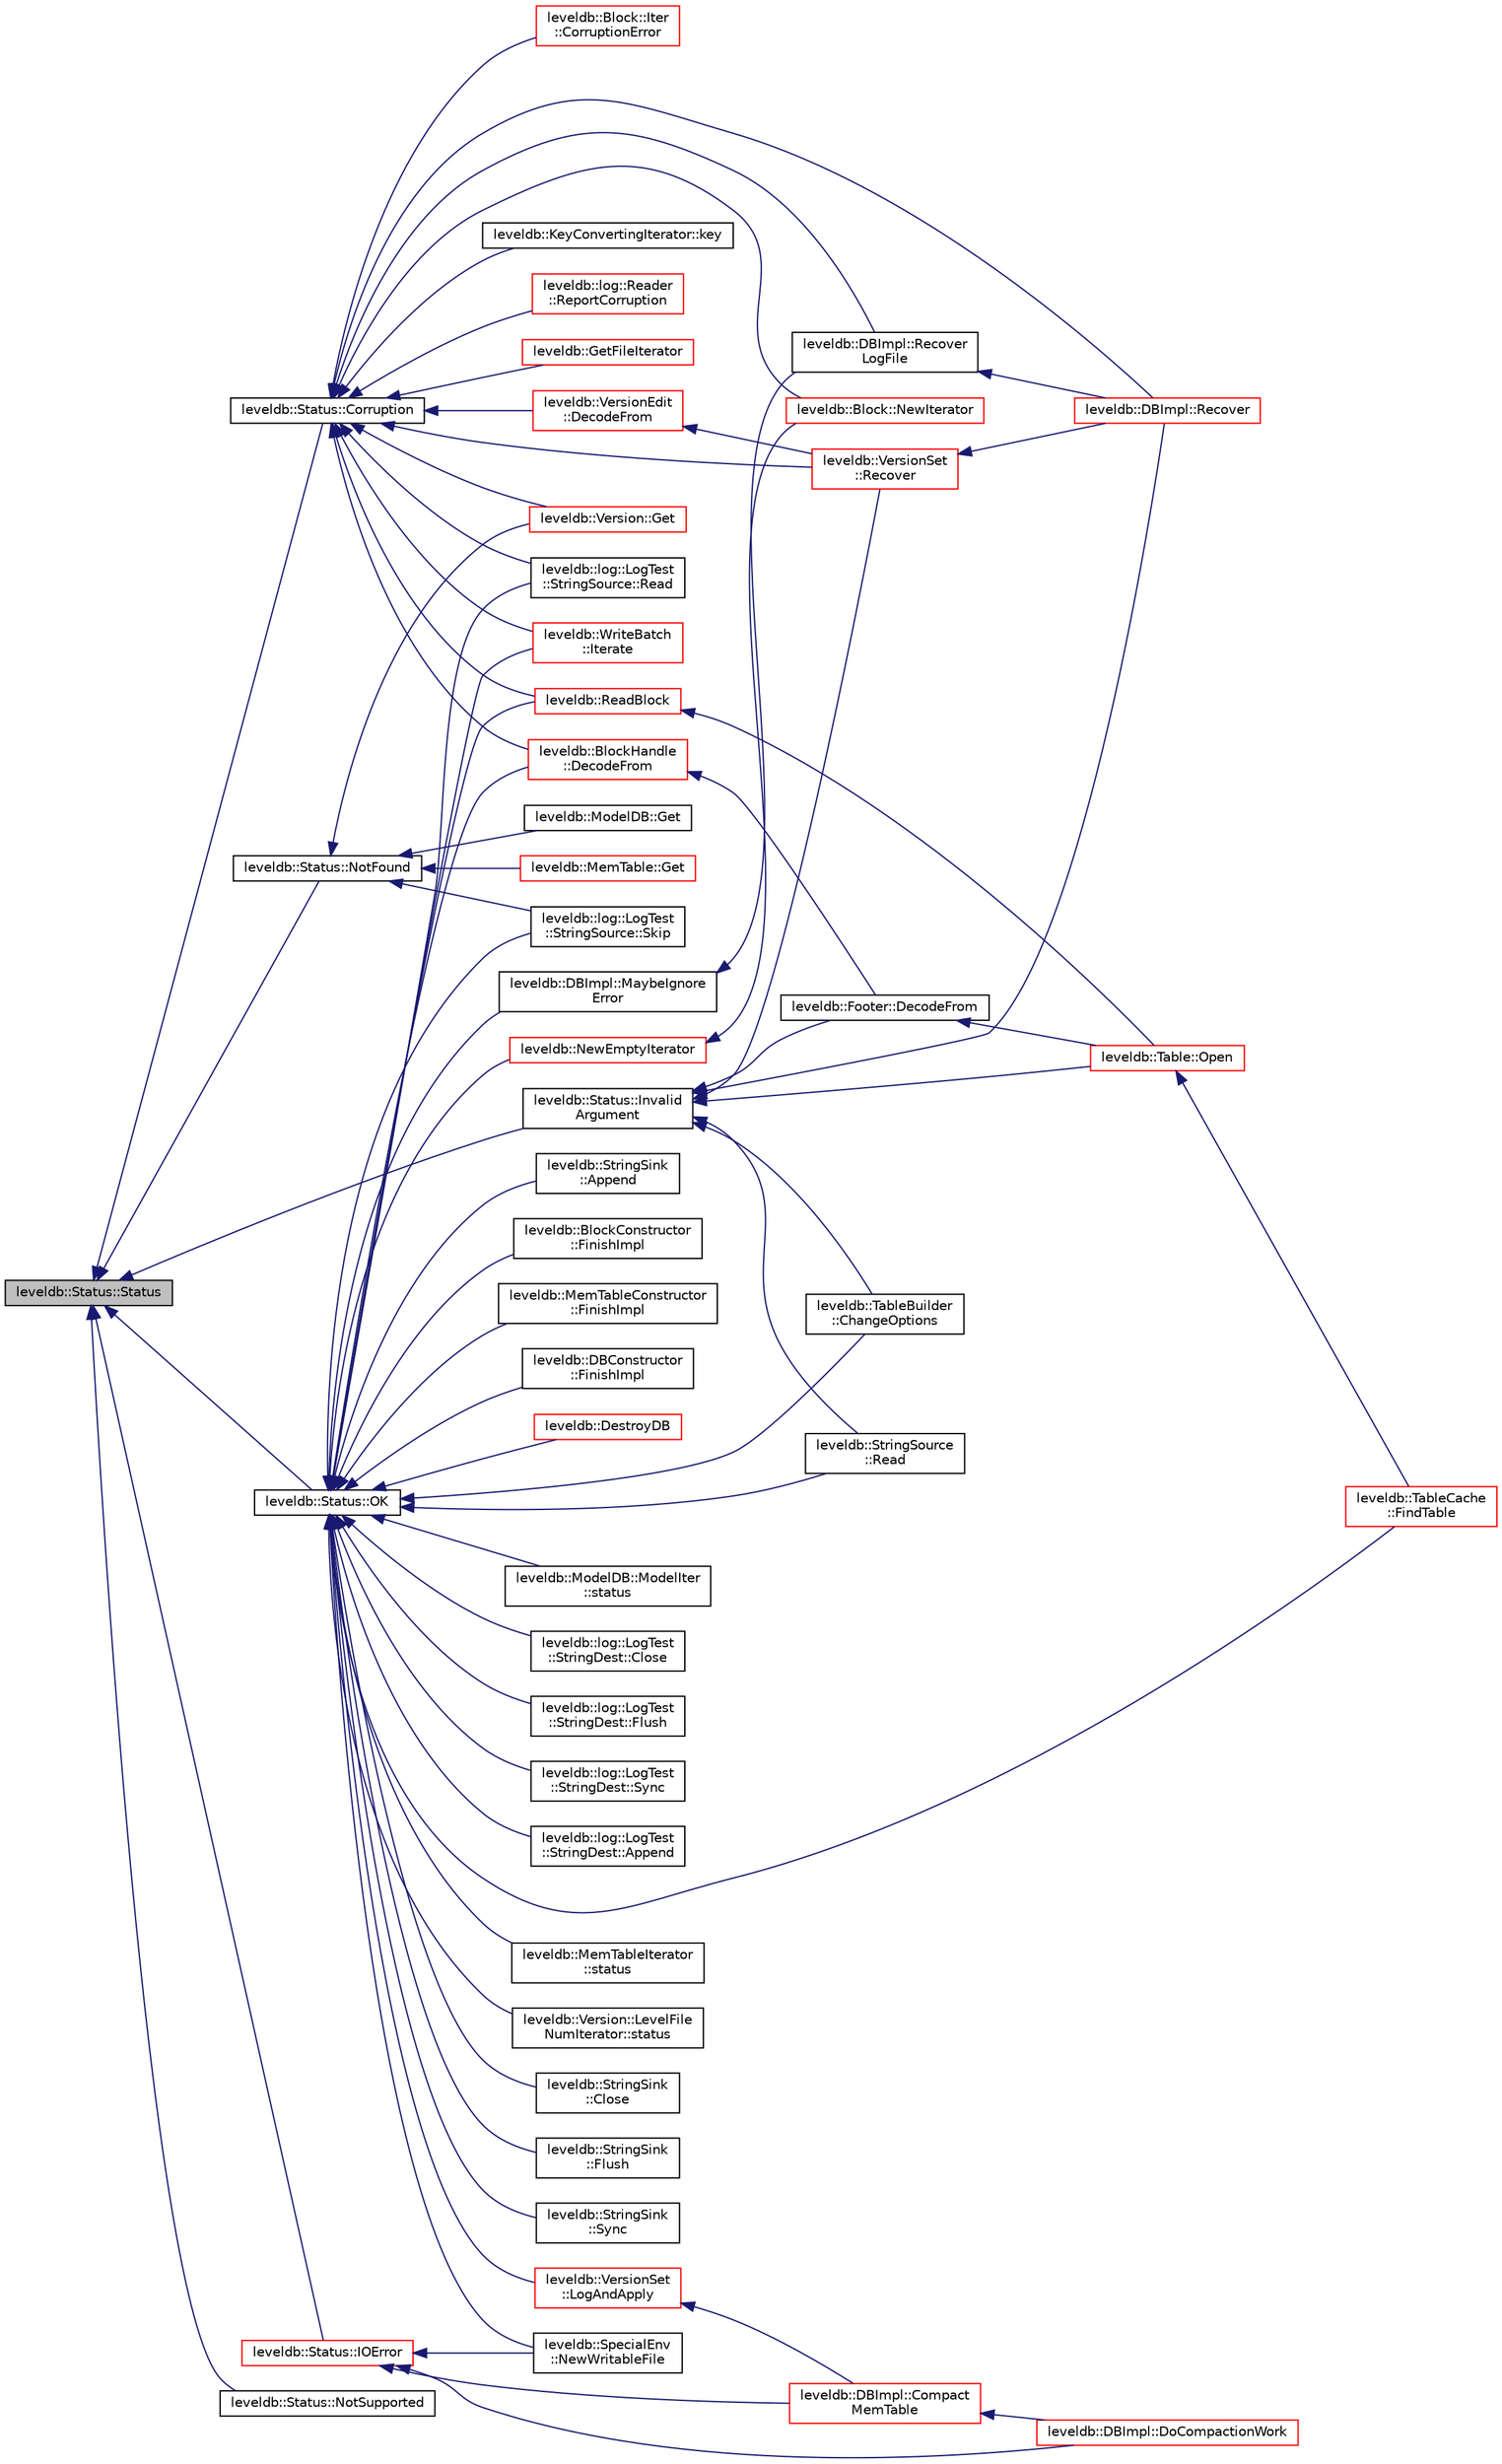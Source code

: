 digraph "leveldb::Status::Status"
{
  edge [fontname="Helvetica",fontsize="10",labelfontname="Helvetica",labelfontsize="10"];
  node [fontname="Helvetica",fontsize="10",shape=record];
  rankdir="LR";
  Node1 [label="leveldb::Status::Status",height=0.2,width=0.4,color="black", fillcolor="grey75", style="filled" fontcolor="black"];
  Node1 -> Node2 [dir="back",color="midnightblue",fontsize="10",style="solid",fontname="Helvetica"];
  Node2 [label="leveldb::Status::OK",height=0.2,width=0.4,color="black", fillcolor="white", style="filled",URL="$classleveldb_1_1_status.html#a8e3720d233281c874a53c17e081f51b3"];
  Node2 -> Node3 [dir="back",color="midnightblue",fontsize="10",style="solid",fontname="Helvetica"];
  Node3 [label="leveldb::DBImpl::MaybeIgnore\lError",height=0.2,width=0.4,color="black", fillcolor="white", style="filled",URL="$classleveldb_1_1_d_b_impl.html#ac957f408efe2e4a110ef3e45760bd5bf"];
  Node3 -> Node4 [dir="back",color="midnightblue",fontsize="10",style="solid",fontname="Helvetica"];
  Node4 [label="leveldb::DBImpl::Recover\lLogFile",height=0.2,width=0.4,color="black", fillcolor="white", style="filled",URL="$classleveldb_1_1_d_b_impl.html#ac9e2ce8c5013d78ba19e8417f94fdad8"];
  Node4 -> Node5 [dir="back",color="midnightblue",fontsize="10",style="solid",fontname="Helvetica"];
  Node5 [label="leveldb::DBImpl::Recover",height=0.2,width=0.4,color="red", fillcolor="white", style="filled",URL="$classleveldb_1_1_d_b_impl.html#aa9a573026c03e8485471f583316943b0"];
  Node2 -> Node6 [dir="back",color="midnightblue",fontsize="10",style="solid",fontname="Helvetica"];
  Node6 [label="leveldb::DestroyDB",height=0.2,width=0.4,color="red", fillcolor="white", style="filled",URL="$namespaceleveldb.html#a5b0819d4d4adc2147b5e91a5553fd7dc"];
  Node2 -> Node7 [dir="back",color="midnightblue",fontsize="10",style="solid",fontname="Helvetica"];
  Node7 [label="leveldb::SpecialEnv\l::NewWritableFile",height=0.2,width=0.4,color="black", fillcolor="white", style="filled",URL="$classleveldb_1_1_special_env.html#a2a8b88051ccc5f957321d47af0dae5ed"];
  Node2 -> Node8 [dir="back",color="midnightblue",fontsize="10",style="solid",fontname="Helvetica"];
  Node8 [label="leveldb::ModelDB::ModelIter\l::status",height=0.2,width=0.4,color="black", fillcolor="white", style="filled",URL="$classleveldb_1_1_model_d_b_1_1_model_iter.html#a4798d61aefbd89c93ca7ac753b695a11"];
  Node2 -> Node9 [dir="back",color="midnightblue",fontsize="10",style="solid",fontname="Helvetica"];
  Node9 [label="leveldb::log::LogTest\l::StringDest::Close",height=0.2,width=0.4,color="black", fillcolor="white", style="filled",URL="$classleveldb_1_1log_1_1_log_test_1_1_string_dest.html#a38df1bcf8935024e4f285a58659b2718"];
  Node2 -> Node10 [dir="back",color="midnightblue",fontsize="10",style="solid",fontname="Helvetica"];
  Node10 [label="leveldb::log::LogTest\l::StringDest::Flush",height=0.2,width=0.4,color="black", fillcolor="white", style="filled",URL="$classleveldb_1_1log_1_1_log_test_1_1_string_dest.html#a697cde4f8abd492d7a00fc44254af051"];
  Node2 -> Node11 [dir="back",color="midnightblue",fontsize="10",style="solid",fontname="Helvetica"];
  Node11 [label="leveldb::log::LogTest\l::StringDest::Sync",height=0.2,width=0.4,color="black", fillcolor="white", style="filled",URL="$classleveldb_1_1log_1_1_log_test_1_1_string_dest.html#a62d1a49e6d80f723dc28e8dca944b39a"];
  Node2 -> Node12 [dir="back",color="midnightblue",fontsize="10",style="solid",fontname="Helvetica"];
  Node12 [label="leveldb::log::LogTest\l::StringDest::Append",height=0.2,width=0.4,color="black", fillcolor="white", style="filled",URL="$classleveldb_1_1log_1_1_log_test_1_1_string_dest.html#a9760e8138f167b8b367232998cb53606"];
  Node2 -> Node13 [dir="back",color="midnightblue",fontsize="10",style="solid",fontname="Helvetica"];
  Node13 [label="leveldb::log::LogTest\l::StringSource::Read",height=0.2,width=0.4,color="black", fillcolor="white", style="filled",URL="$classleveldb_1_1log_1_1_log_test_1_1_string_source.html#a9a0ece28d3cc701007e4c816730deb6e"];
  Node2 -> Node14 [dir="back",color="midnightblue",fontsize="10",style="solid",fontname="Helvetica"];
  Node14 [label="leveldb::log::LogTest\l::StringSource::Skip",height=0.2,width=0.4,color="black", fillcolor="white", style="filled",URL="$classleveldb_1_1log_1_1_log_test_1_1_string_source.html#a33266e2d1e98780bd6a2720857a88100"];
  Node2 -> Node15 [dir="back",color="midnightblue",fontsize="10",style="solid",fontname="Helvetica"];
  Node15 [label="leveldb::MemTableIterator\l::status",height=0.2,width=0.4,color="black", fillcolor="white", style="filled",URL="$classleveldb_1_1_mem_table_iterator.html#a1669aab641ff394968c30581a6b63f2a"];
  Node2 -> Node16 [dir="back",color="midnightblue",fontsize="10",style="solid",fontname="Helvetica"];
  Node16 [label="leveldb::TableCache\l::FindTable",height=0.2,width=0.4,color="red", fillcolor="white", style="filled",URL="$classleveldb_1_1_table_cache.html#a7bdef9bd0719fb33021e5a638b979309"];
  Node2 -> Node17 [dir="back",color="midnightblue",fontsize="10",style="solid",fontname="Helvetica"];
  Node17 [label="leveldb::Version::LevelFile\lNumIterator::status",height=0.2,width=0.4,color="black", fillcolor="white", style="filled",URL="$classleveldb_1_1_version_1_1_level_file_num_iterator.html#a98bae41a244b6a5a6675a7f7b322281d"];
  Node2 -> Node18 [dir="back",color="midnightblue",fontsize="10",style="solid",fontname="Helvetica"];
  Node18 [label="leveldb::VersionSet\l::LogAndApply",height=0.2,width=0.4,color="red", fillcolor="white", style="filled",URL="$classleveldb_1_1_version_set.html#ac1d014901be7095ace1aaec0cf391fb6"];
  Node18 -> Node19 [dir="back",color="midnightblue",fontsize="10",style="solid",fontname="Helvetica"];
  Node19 [label="leveldb::DBImpl::Compact\lMemTable",height=0.2,width=0.4,color="red", fillcolor="white", style="filled",URL="$classleveldb_1_1_d_b_impl.html#affe08e583b60dc854760d60f63db9364"];
  Node19 -> Node20 [dir="back",color="midnightblue",fontsize="10",style="solid",fontname="Helvetica"];
  Node20 [label="leveldb::DBImpl::DoCompactionWork",height=0.2,width=0.4,color="red", fillcolor="white", style="filled",URL="$classleveldb_1_1_d_b_impl.html#a75d505d0959b9efda825cf07b078d0c6"];
  Node2 -> Node21 [dir="back",color="midnightblue",fontsize="10",style="solid",fontname="Helvetica"];
  Node21 [label="leveldb::WriteBatch\l::Iterate",height=0.2,width=0.4,color="red", fillcolor="white", style="filled",URL="$classleveldb_1_1_write_batch.html#ac6cb5a360bb095f4e9a6e817c4322a9d"];
  Node2 -> Node22 [dir="back",color="midnightblue",fontsize="10",style="solid",fontname="Helvetica"];
  Node22 [label="leveldb::BlockHandle\l::DecodeFrom",height=0.2,width=0.4,color="red", fillcolor="white", style="filled",URL="$classleveldb_1_1_block_handle.html#a1660fd202984d8d5bfa4bed6c5613621"];
  Node22 -> Node23 [dir="back",color="midnightblue",fontsize="10",style="solid",fontname="Helvetica"];
  Node23 [label="leveldb::Footer::DecodeFrom",height=0.2,width=0.4,color="black", fillcolor="white", style="filled",URL="$classleveldb_1_1_footer.html#a3cbcb311694e4cf410358f97d53d94e3"];
  Node23 -> Node24 [dir="back",color="midnightblue",fontsize="10",style="solid",fontname="Helvetica"];
  Node24 [label="leveldb::Table::Open",height=0.2,width=0.4,color="red", fillcolor="white", style="filled",URL="$classleveldb_1_1_table.html#aa25d0e074ab4de46e583522a8c0e9582"];
  Node24 -> Node16 [dir="back",color="midnightblue",fontsize="10",style="solid",fontname="Helvetica"];
  Node2 -> Node25 [dir="back",color="midnightblue",fontsize="10",style="solid",fontname="Helvetica"];
  Node25 [label="leveldb::ReadBlock",height=0.2,width=0.4,color="red", fillcolor="white", style="filled",URL="$namespaceleveldb.html#a63198fc7656081fd62695dade629790b"];
  Node25 -> Node24 [dir="back",color="midnightblue",fontsize="10",style="solid",fontname="Helvetica"];
  Node2 -> Node26 [dir="back",color="midnightblue",fontsize="10",style="solid",fontname="Helvetica"];
  Node26 [label="leveldb::NewEmptyIterator",height=0.2,width=0.4,color="red", fillcolor="white", style="filled",URL="$namespaceleveldb.html#a3293c30e4a309a7293598b1db0f3e687"];
  Node26 -> Node27 [dir="back",color="midnightblue",fontsize="10",style="solid",fontname="Helvetica"];
  Node27 [label="leveldb::Block::NewIterator",height=0.2,width=0.4,color="red", fillcolor="white", style="filled",URL="$classleveldb_1_1_block.html#a336289029f37d18d31a1a3c178afc7b3"];
  Node2 -> Node28 [dir="back",color="midnightblue",fontsize="10",style="solid",fontname="Helvetica"];
  Node28 [label="leveldb::TableBuilder\l::ChangeOptions",height=0.2,width=0.4,color="black", fillcolor="white", style="filled",URL="$classleveldb_1_1_table_builder.html#a6e37a5ddc82161e8665f2fba08031c24"];
  Node2 -> Node29 [dir="back",color="midnightblue",fontsize="10",style="solid",fontname="Helvetica"];
  Node29 [label="leveldb::StringSink\l::Close",height=0.2,width=0.4,color="black", fillcolor="white", style="filled",URL="$classleveldb_1_1_string_sink.html#a40e2142f8078720ecbad8a1d48be6f48"];
  Node2 -> Node30 [dir="back",color="midnightblue",fontsize="10",style="solid",fontname="Helvetica"];
  Node30 [label="leveldb::StringSink\l::Flush",height=0.2,width=0.4,color="black", fillcolor="white", style="filled",URL="$classleveldb_1_1_string_sink.html#af8dc901a44e89b56726bde2782a41ab7"];
  Node2 -> Node31 [dir="back",color="midnightblue",fontsize="10",style="solid",fontname="Helvetica"];
  Node31 [label="leveldb::StringSink\l::Sync",height=0.2,width=0.4,color="black", fillcolor="white", style="filled",URL="$classleveldb_1_1_string_sink.html#a77f1f2b9797737fbd89211ba0bb9a93e"];
  Node2 -> Node32 [dir="back",color="midnightblue",fontsize="10",style="solid",fontname="Helvetica"];
  Node32 [label="leveldb::StringSink\l::Append",height=0.2,width=0.4,color="black", fillcolor="white", style="filled",URL="$classleveldb_1_1_string_sink.html#a10db68412947f16bde307677a663c241"];
  Node2 -> Node33 [dir="back",color="midnightblue",fontsize="10",style="solid",fontname="Helvetica"];
  Node33 [label="leveldb::StringSource\l::Read",height=0.2,width=0.4,color="black", fillcolor="white", style="filled",URL="$classleveldb_1_1_string_source.html#a7cf8d6ee4cd01cf514ce68326e6ec3c2"];
  Node2 -> Node34 [dir="back",color="midnightblue",fontsize="10",style="solid",fontname="Helvetica"];
  Node34 [label="leveldb::BlockConstructor\l::FinishImpl",height=0.2,width=0.4,color="black", fillcolor="white", style="filled",URL="$classleveldb_1_1_block_constructor.html#ae3f38f0769d34cb7d80776b8249f48ae"];
  Node2 -> Node35 [dir="back",color="midnightblue",fontsize="10",style="solid",fontname="Helvetica"];
  Node35 [label="leveldb::MemTableConstructor\l::FinishImpl",height=0.2,width=0.4,color="black", fillcolor="white", style="filled",URL="$classleveldb_1_1_mem_table_constructor.html#a78851e48bd187f231934e128ab050624"];
  Node2 -> Node36 [dir="back",color="midnightblue",fontsize="10",style="solid",fontname="Helvetica"];
  Node36 [label="leveldb::DBConstructor\l::FinishImpl",height=0.2,width=0.4,color="black", fillcolor="white", style="filled",URL="$classleveldb_1_1_d_b_constructor.html#a554d8e348d9135ff72a43a03c647c261"];
  Node1 -> Node37 [dir="back",color="midnightblue",fontsize="10",style="solid",fontname="Helvetica"];
  Node37 [label="leveldb::Status::NotFound",height=0.2,width=0.4,color="black", fillcolor="white", style="filled",URL="$classleveldb_1_1_status.html#a9e5beb5b2e758f041e0c012426e7b1b8"];
  Node37 -> Node38 [dir="back",color="midnightblue",fontsize="10",style="solid",fontname="Helvetica"];
  Node38 [label="leveldb::ModelDB::Get",height=0.2,width=0.4,color="black", fillcolor="white", style="filled",URL="$classleveldb_1_1_model_d_b.html#ab7744a74b5c0d2cd812dd87e83ca561b"];
  Node37 -> Node14 [dir="back",color="midnightblue",fontsize="10",style="solid",fontname="Helvetica"];
  Node37 -> Node39 [dir="back",color="midnightblue",fontsize="10",style="solid",fontname="Helvetica"];
  Node39 [label="leveldb::MemTable::Get",height=0.2,width=0.4,color="red", fillcolor="white", style="filled",URL="$classleveldb_1_1_mem_table.html#af94f80a5909a440d0675afa68f8765c5"];
  Node37 -> Node40 [dir="back",color="midnightblue",fontsize="10",style="solid",fontname="Helvetica"];
  Node40 [label="leveldb::Version::Get",height=0.2,width=0.4,color="red", fillcolor="white", style="filled",URL="$classleveldb_1_1_version.html#a42c439d4a2a767fe281c7a75d4255038"];
  Node1 -> Node41 [dir="back",color="midnightblue",fontsize="10",style="solid",fontname="Helvetica"];
  Node41 [label="leveldb::Status::Corruption",height=0.2,width=0.4,color="black", fillcolor="white", style="filled",URL="$classleveldb_1_1_status.html#a755b1ee5b0029cf9ea1128f1cdff5855"];
  Node41 -> Node5 [dir="back",color="midnightblue",fontsize="10",style="solid",fontname="Helvetica"];
  Node41 -> Node4 [dir="back",color="midnightblue",fontsize="10",style="solid",fontname="Helvetica"];
  Node41 -> Node42 [dir="back",color="midnightblue",fontsize="10",style="solid",fontname="Helvetica"];
  Node42 [label="leveldb::log::Reader\l::ReportCorruption",height=0.2,width=0.4,color="red", fillcolor="white", style="filled",URL="$classleveldb_1_1log_1_1_reader.html#a9ac87fa07d90bf350d2bbbacc3265931"];
  Node41 -> Node13 [dir="back",color="midnightblue",fontsize="10",style="solid",fontname="Helvetica"];
  Node41 -> Node43 [dir="back",color="midnightblue",fontsize="10",style="solid",fontname="Helvetica"];
  Node43 [label="leveldb::VersionEdit\l::DecodeFrom",height=0.2,width=0.4,color="red", fillcolor="white", style="filled",URL="$classleveldb_1_1_version_edit.html#ac0f431c5e8f08c74c697d8480f7c005f"];
  Node43 -> Node44 [dir="back",color="midnightblue",fontsize="10",style="solid",fontname="Helvetica"];
  Node44 [label="leveldb::VersionSet\l::Recover",height=0.2,width=0.4,color="red", fillcolor="white", style="filled",URL="$classleveldb_1_1_version_set.html#a955ff8620ec56742cdc48da0e74ab40b"];
  Node44 -> Node5 [dir="back",color="midnightblue",fontsize="10",style="solid",fontname="Helvetica"];
  Node41 -> Node45 [dir="back",color="midnightblue",fontsize="10",style="solid",fontname="Helvetica"];
  Node45 [label="leveldb::GetFileIterator",height=0.2,width=0.4,color="red", fillcolor="white", style="filled",URL="$namespaceleveldb.html#a90825bb2cdcea64469b179f6d9c5de00"];
  Node41 -> Node40 [dir="back",color="midnightblue",fontsize="10",style="solid",fontname="Helvetica"];
  Node41 -> Node44 [dir="back",color="midnightblue",fontsize="10",style="solid",fontname="Helvetica"];
  Node41 -> Node21 [dir="back",color="midnightblue",fontsize="10",style="solid",fontname="Helvetica"];
  Node41 -> Node46 [dir="back",color="midnightblue",fontsize="10",style="solid",fontname="Helvetica"];
  Node46 [label="leveldb::Block::Iter\l::CorruptionError",height=0.2,width=0.4,color="red", fillcolor="white", style="filled",URL="$classleveldb_1_1_block_1_1_iter.html#ad8eff43010a2d3e0f30945ede9286521"];
  Node41 -> Node27 [dir="back",color="midnightblue",fontsize="10",style="solid",fontname="Helvetica"];
  Node41 -> Node22 [dir="back",color="midnightblue",fontsize="10",style="solid",fontname="Helvetica"];
  Node41 -> Node25 [dir="back",color="midnightblue",fontsize="10",style="solid",fontname="Helvetica"];
  Node41 -> Node47 [dir="back",color="midnightblue",fontsize="10",style="solid",fontname="Helvetica"];
  Node47 [label="leveldb::KeyConvertingIterator::key",height=0.2,width=0.4,color="black", fillcolor="white", style="filled",URL="$classleveldb_1_1_key_converting_iterator.html#a46402aaa27d57c5b2bee4f560c2dc04b"];
  Node1 -> Node48 [dir="back",color="midnightblue",fontsize="10",style="solid",fontname="Helvetica"];
  Node48 [label="leveldb::Status::NotSupported",height=0.2,width=0.4,color="black", fillcolor="white", style="filled",URL="$classleveldb_1_1_status.html#a66c6b7171cedb55651e34e5df9a14705"];
  Node1 -> Node49 [dir="back",color="midnightblue",fontsize="10",style="solid",fontname="Helvetica"];
  Node49 [label="leveldb::Status::Invalid\lArgument",height=0.2,width=0.4,color="black", fillcolor="white", style="filled",URL="$classleveldb_1_1_status.html#aefef9f88d0a6ca6d34bd9dec1670309e"];
  Node49 -> Node5 [dir="back",color="midnightblue",fontsize="10",style="solid",fontname="Helvetica"];
  Node49 -> Node44 [dir="back",color="midnightblue",fontsize="10",style="solid",fontname="Helvetica"];
  Node49 -> Node23 [dir="back",color="midnightblue",fontsize="10",style="solid",fontname="Helvetica"];
  Node49 -> Node24 [dir="back",color="midnightblue",fontsize="10",style="solid",fontname="Helvetica"];
  Node49 -> Node28 [dir="back",color="midnightblue",fontsize="10",style="solid",fontname="Helvetica"];
  Node49 -> Node33 [dir="back",color="midnightblue",fontsize="10",style="solid",fontname="Helvetica"];
  Node1 -> Node50 [dir="back",color="midnightblue",fontsize="10",style="solid",fontname="Helvetica"];
  Node50 [label="leveldb::Status::IOError",height=0.2,width=0.4,color="red", fillcolor="white", style="filled",URL="$classleveldb_1_1_status.html#ada6143081d41803808f77287153f96b7"];
  Node50 -> Node19 [dir="back",color="midnightblue",fontsize="10",style="solid",fontname="Helvetica"];
  Node50 -> Node20 [dir="back",color="midnightblue",fontsize="10",style="solid",fontname="Helvetica"];
  Node50 -> Node7 [dir="back",color="midnightblue",fontsize="10",style="solid",fontname="Helvetica"];
}
